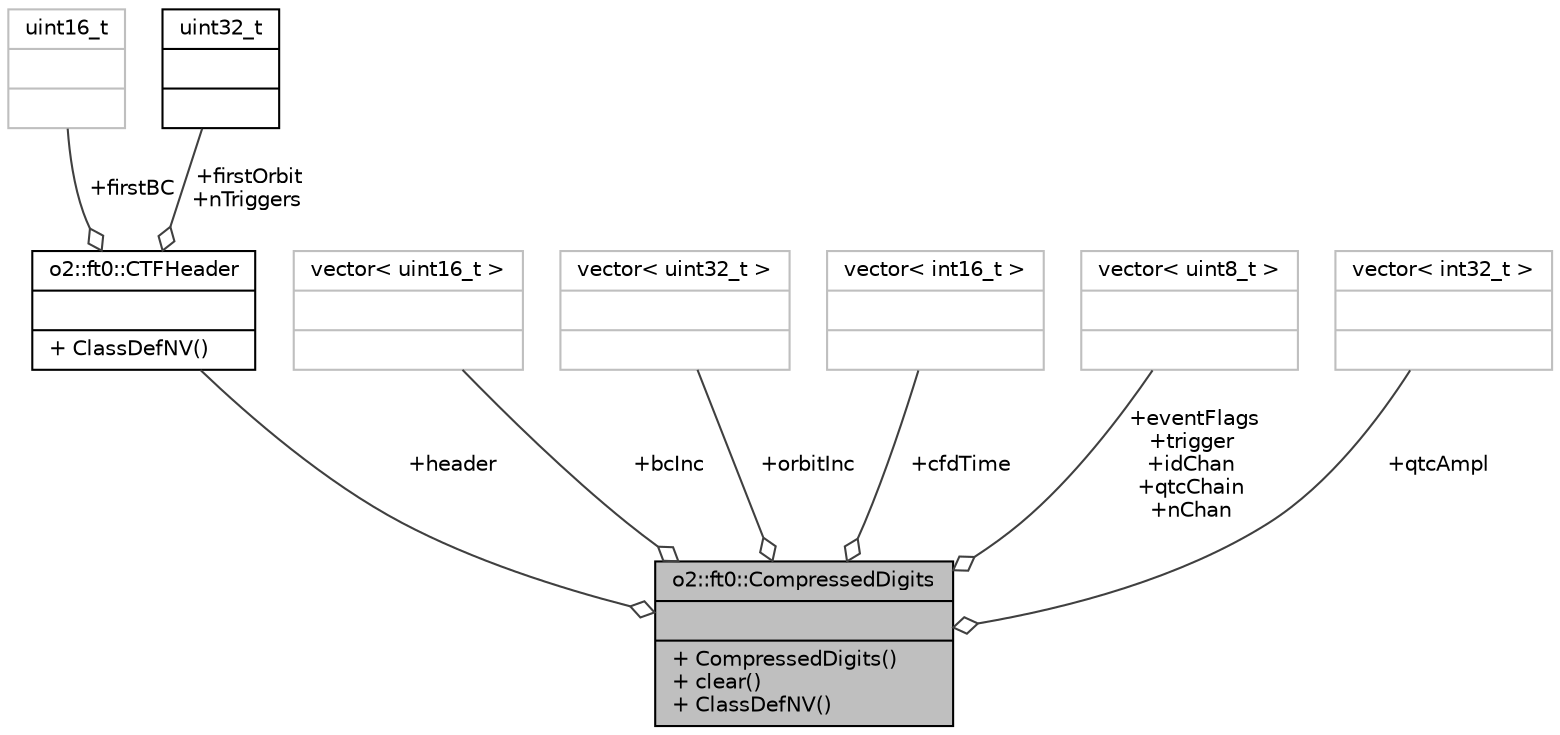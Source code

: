 digraph "o2::ft0::CompressedDigits"
{
 // INTERACTIVE_SVG=YES
  bgcolor="transparent";
  edge [fontname="Helvetica",fontsize="10",labelfontname="Helvetica",labelfontsize="10"];
  node [fontname="Helvetica",fontsize="10",shape=record];
  Node1 [label="{o2::ft0::CompressedDigits\n||+ CompressedDigits()\l+ clear()\l+ ClassDefNV()\l}",height=0.2,width=0.4,color="black", fillcolor="grey75", style="filled", fontcolor="black"];
  Node2 -> Node1 [color="grey25",fontsize="10",style="solid",label=" +header" ,arrowhead="odiamond",fontname="Helvetica"];
  Node2 [label="{o2::ft0::CTFHeader\n||+ ClassDefNV()\l}",height=0.2,width=0.4,color="black",URL="$dc/d25/structo2_1_1ft0_1_1CTFHeader.html",tooltip="Header for a single CTF. "];
  Node3 -> Node2 [color="grey25",fontsize="10",style="solid",label=" +firstBC" ,arrowhead="odiamond",fontname="Helvetica"];
  Node3 [label="{uint16_t\n||}",height=0.2,width=0.4,color="grey75"];
  Node4 -> Node2 [color="grey25",fontsize="10",style="solid",label=" +firstOrbit\n+nTriggers" ,arrowhead="odiamond",fontname="Helvetica"];
  Node4 [label="{uint32_t\n||}",height=0.2,width=0.4,color="black",URL="$d3/d87/classuint32__t.html"];
  Node5 -> Node1 [color="grey25",fontsize="10",style="solid",label=" +bcInc" ,arrowhead="odiamond",fontname="Helvetica"];
  Node5 [label="{vector\< uint16_t \>\n||}",height=0.2,width=0.4,color="grey75"];
  Node6 -> Node1 [color="grey25",fontsize="10",style="solid",label=" +orbitInc" ,arrowhead="odiamond",fontname="Helvetica"];
  Node6 [label="{vector\< uint32_t \>\n||}",height=0.2,width=0.4,color="grey75"];
  Node7 -> Node1 [color="grey25",fontsize="10",style="solid",label=" +cfdTime" ,arrowhead="odiamond",fontname="Helvetica"];
  Node7 [label="{vector\< int16_t \>\n||}",height=0.2,width=0.4,color="grey75"];
  Node8 -> Node1 [color="grey25",fontsize="10",style="solid",label=" +eventFlags\n+trigger\n+idChan\n+qtcChain\n+nChan" ,arrowhead="odiamond",fontname="Helvetica"];
  Node8 [label="{vector\< uint8_t \>\n||}",height=0.2,width=0.4,color="grey75"];
  Node9 -> Node1 [color="grey25",fontsize="10",style="solid",label=" +qtcAmpl" ,arrowhead="odiamond",fontname="Helvetica"];
  Node9 [label="{vector\< int32_t \>\n||}",height=0.2,width=0.4,color="grey75"];
}
